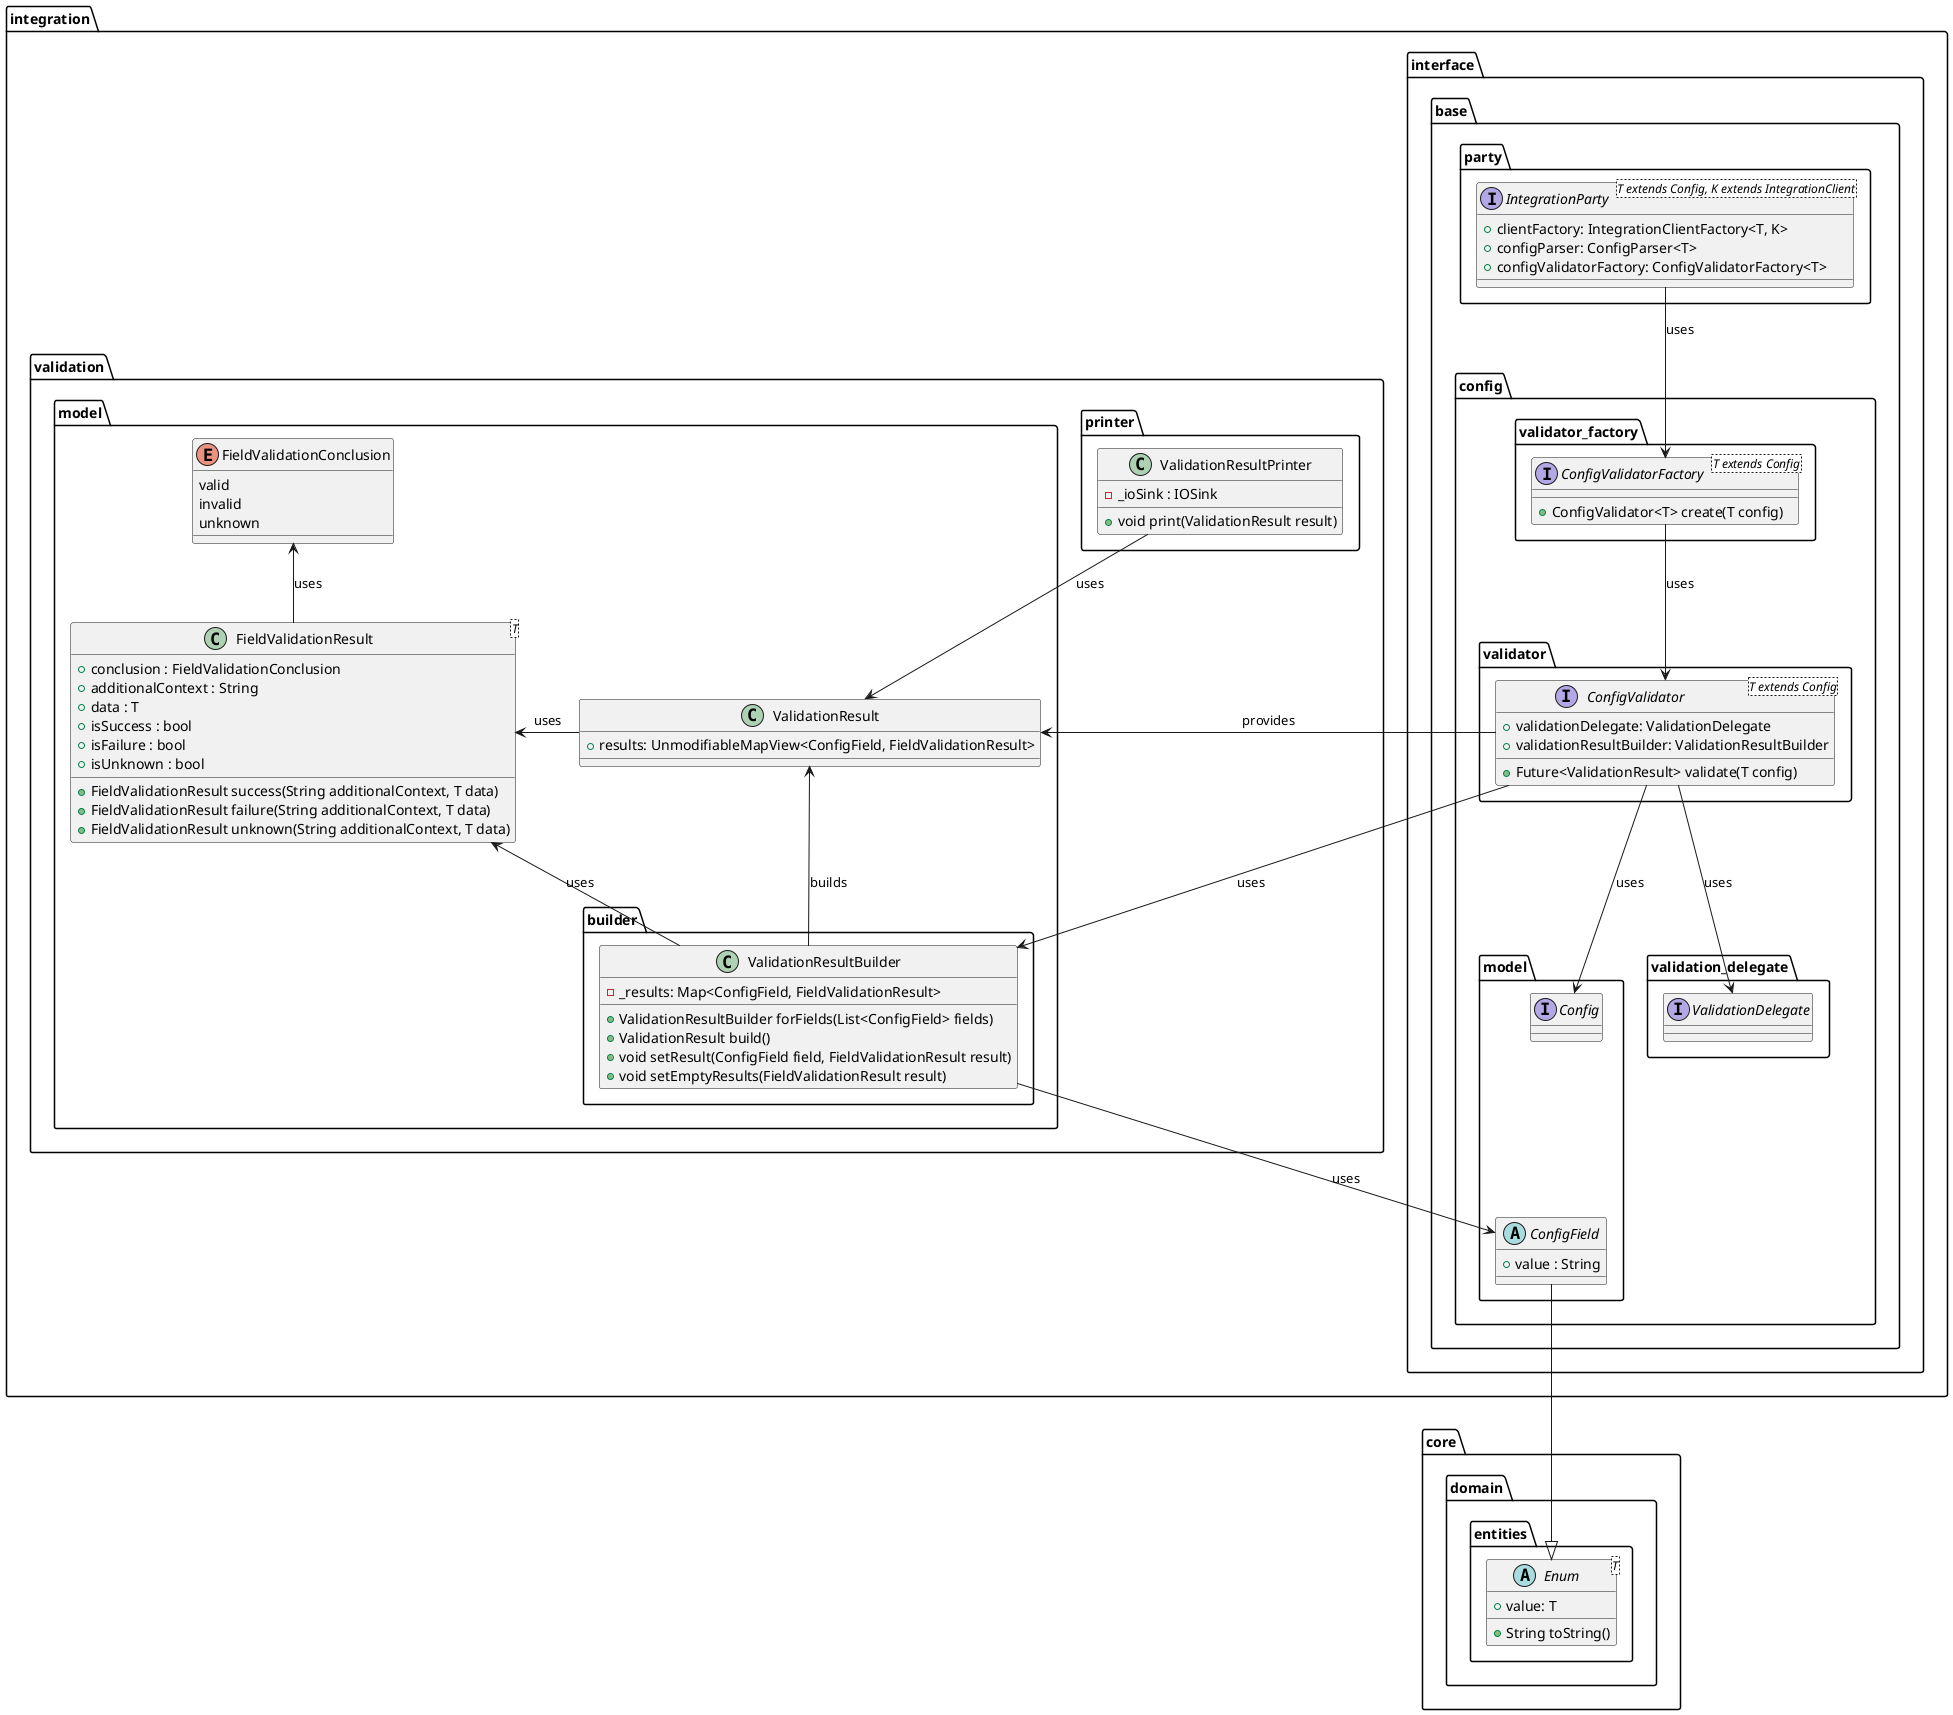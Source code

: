@startuml config_validator_base_class_diagram
    package core.domain.entities {
        abstract class Enum<T> {
            + value: T
            + String toString()
        }
    }
    package integration {
        package interface {
            package base {
                package party {
                    interface IntegrationParty<T extends Config, K extends IntegrationClient> {
                        + clientFactory: IntegrationClientFactory<T, K>
                        + configParser: ConfigParser<T>
                        + configValidatorFactory: ConfigValidatorFactory<T>
                    }
                }

                package config {
                    package model {
                        interface Config {}
                        abstract class ConfigField {
                            + value : String
                        }
                    }

                    package validator {
                        interface ConfigValidator<T extends Config> {
                            + validationDelegate: ValidationDelegate
                            + validationResultBuilder: ValidationResultBuilder
                            + Future<ValidationResult> validate(T config)
                        }
                    }

                    package validation_delegate as base_validation_delegate {
                        interface ValidationDelegate {}                        
                    }

                    package validator_factory {
                        interface ConfigValidatorFactory<T extends Config> {
                            + ConfigValidator<T> create(T config)
                        }
                    }
                }
            }
        }

        package validation as integration_validation {
            package printer as integration_validation_printer {
                class ValidationResultPrinter {
                    - _ioSink : IOSink
                    + void print(ValidationResult result)
                }
            }

            package model as validation_model{
                package builder as validation_model_builder {
                    class ValidationResultBuilder {
                        - _results: Map<ConfigField, FieldValidationResult>
                        + ValidationResultBuilder forFields(List<ConfigField> fields)
                        + ValidationResult build()
                        + void setResult(ConfigField field, FieldValidationResult result)
                        + void setEmptyResults(FieldValidationResult result)
                    }
                }

                class ValidationResult {
                    + results: UnmodifiableMapView<ConfigField, FieldValidationResult>
                }

                class FieldValidationResult<T> {
                    + conclusion : FieldValidationConclusion
                    + additionalContext : String
                    + data : T
                    + isSuccess : bool
                    + isFailure : bool
                    + isUnknown : bool
                    
                    + FieldValidationResult success(String additionalContext, T data)
                    + FieldValidationResult failure(String additionalContext, T data)
                    + FieldValidationResult unknown(String additionalContext, T data)
                }

                enum FieldValidationConclusion {
                    valid
                    invalid
                    unknown
                }
            }
        }
    }

    IntegrationParty --> ConfigValidatorFactory : uses

    ConfigValidatorFactory --> ConfigValidator : uses

    ConfigValidator --> ValidationDelegate : uses
    ConfigValidator --> ValidationResult : provides
    ConfigValidator -up-> ValidationResultBuilder : uses
    ConfigValidator --> Config : uses

    ConfigField --|> Enum

    ValidationResultBuilder -up-> ValidationResult : builds
    ValidationResult -left-> FieldValidationResult : uses
    ValidationResultBuilder --> FieldValidationResult : uses
    ValidationResultPrinter -down-> ValidationResult : uses
    ValidationResultBuilder --> ConfigField : uses

    FieldValidationResult -up-> FieldValidationConclusion : uses

    Config -[hidden]down-> ConfigField
@enduml
